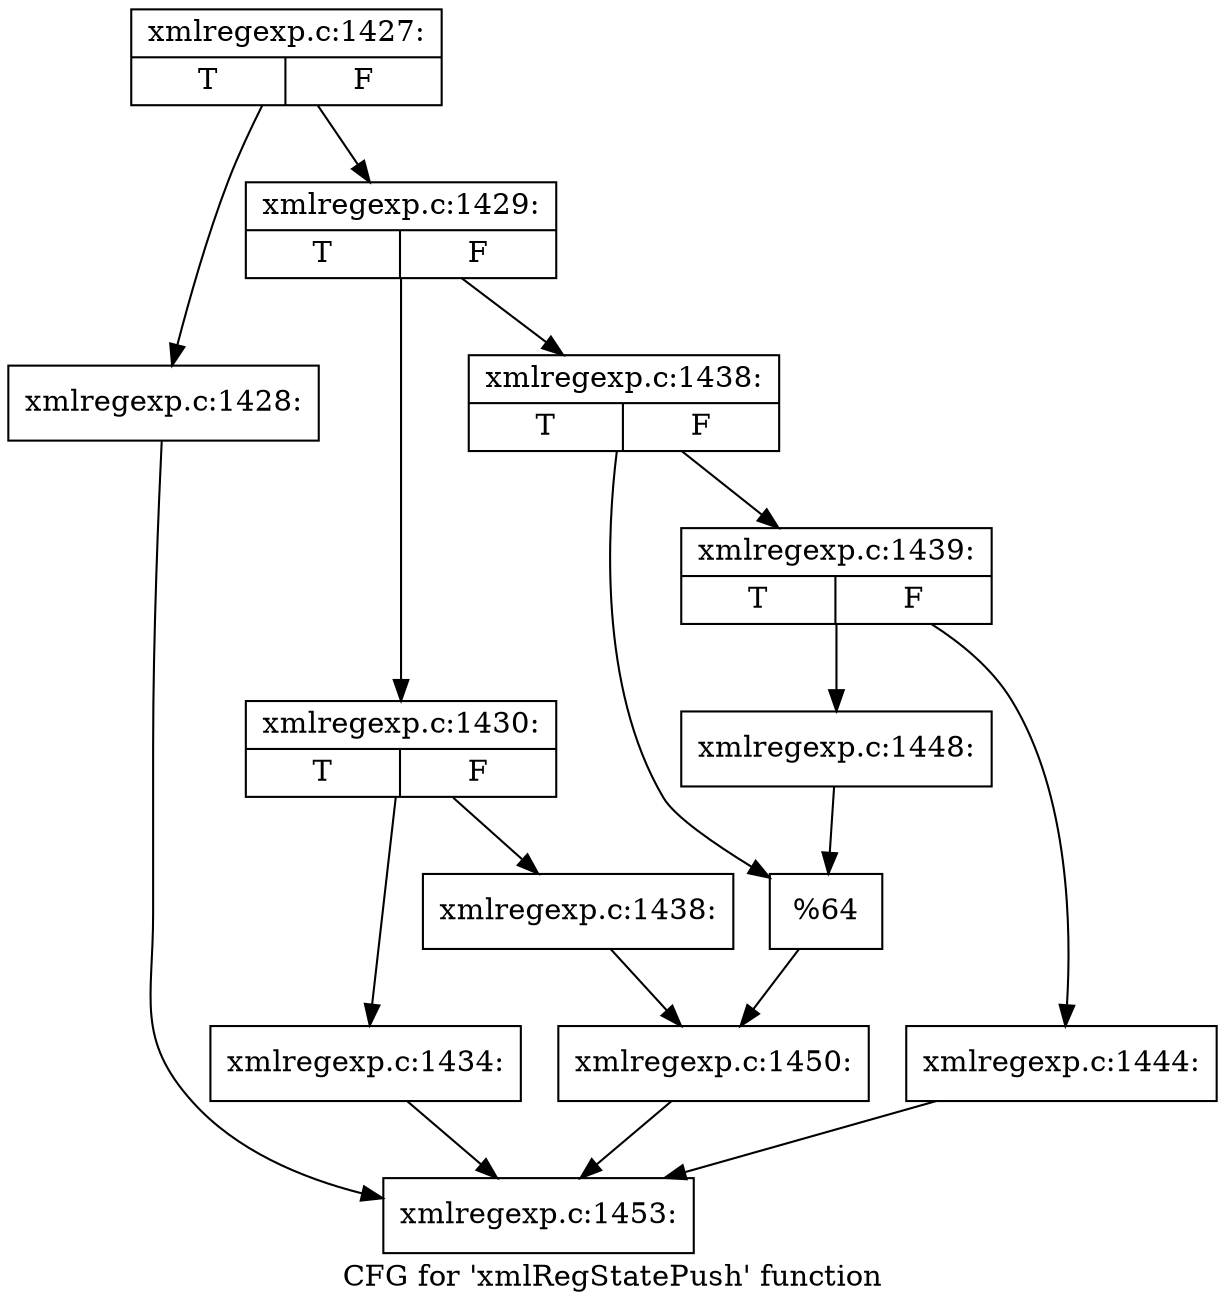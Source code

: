 digraph "CFG for 'xmlRegStatePush' function" {
	label="CFG for 'xmlRegStatePush' function";

	Node0x42b7880 [shape=record,label="{xmlregexp.c:1427:|{<s0>T|<s1>F}}"];
	Node0x42b7880 -> Node0x42b7bc0;
	Node0x42b7880 -> Node0x42b7c10;
	Node0x42b7bc0 [shape=record,label="{xmlregexp.c:1428:}"];
	Node0x42b7bc0 -> Node0x42b9380;
	Node0x42b7c10 [shape=record,label="{xmlregexp.c:1429:|{<s0>T|<s1>F}}"];
	Node0x42b7c10 -> Node0x42b9f20;
	Node0x42b7c10 -> Node0x42b9fc0;
	Node0x42b9f20 [shape=record,label="{xmlregexp.c:1430:|{<s0>T|<s1>F}}"];
	Node0x42b9f20 -> Node0x42bad50;
	Node0x42b9f20 -> Node0x42bada0;
	Node0x42bad50 [shape=record,label="{xmlregexp.c:1434:}"];
	Node0x42bad50 -> Node0x42b9380;
	Node0x42bada0 [shape=record,label="{xmlregexp.c:1438:}"];
	Node0x42bada0 -> Node0x42b9f70;
	Node0x42b9fc0 [shape=record,label="{xmlregexp.c:1438:|{<s0>T|<s1>F}}"];
	Node0x42b9fc0 -> Node0x42bbab0;
	Node0x42b9fc0 -> Node0x42bbb00;
	Node0x42bbab0 [shape=record,label="{xmlregexp.c:1439:|{<s0>T|<s1>F}}"];
	Node0x42bbab0 -> Node0x42bced0;
	Node0x42bbab0 -> Node0x42bcf20;
	Node0x42bced0 [shape=record,label="{xmlregexp.c:1444:}"];
	Node0x42bced0 -> Node0x42b9380;
	Node0x42bcf20 [shape=record,label="{xmlregexp.c:1448:}"];
	Node0x42bcf20 -> Node0x42bbb00;
	Node0x42bbb00 [shape=record,label="{%64}"];
	Node0x42bbb00 -> Node0x42b9f70;
	Node0x42b9f70 [shape=record,label="{xmlregexp.c:1450:}"];
	Node0x42b9f70 -> Node0x42b9380;
	Node0x42b9380 [shape=record,label="{xmlregexp.c:1453:}"];
}
